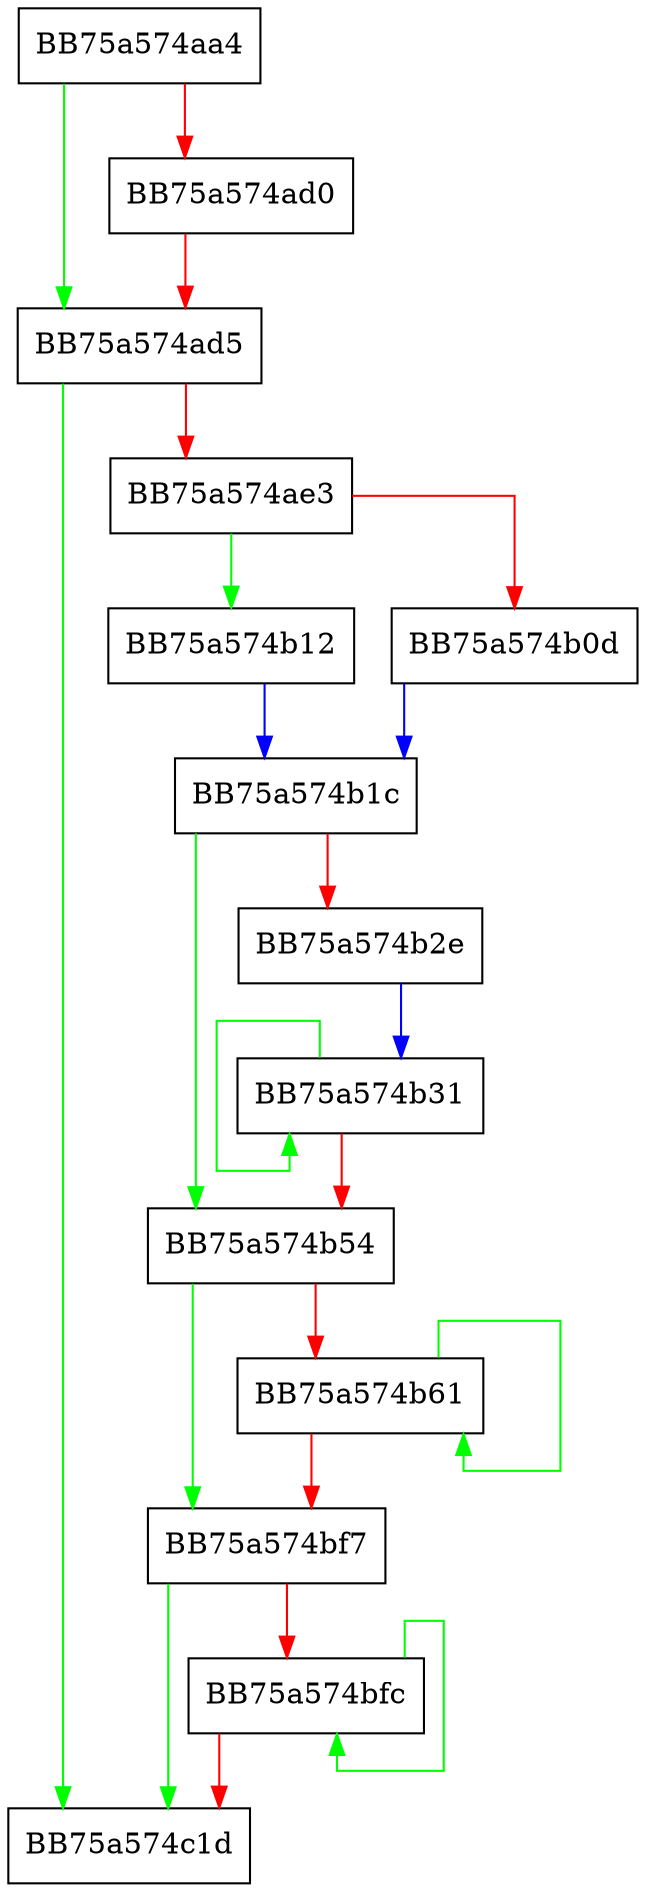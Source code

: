 digraph dex_kcrc_scan {
  node [shape="box"];
  graph [splines=ortho];
  BB75a574aa4 -> BB75a574ad5 [color="green"];
  BB75a574aa4 -> BB75a574ad0 [color="red"];
  BB75a574ad0 -> BB75a574ad5 [color="red"];
  BB75a574ad5 -> BB75a574c1d [color="green"];
  BB75a574ad5 -> BB75a574ae3 [color="red"];
  BB75a574ae3 -> BB75a574b12 [color="green"];
  BB75a574ae3 -> BB75a574b0d [color="red"];
  BB75a574b0d -> BB75a574b1c [color="blue"];
  BB75a574b12 -> BB75a574b1c [color="blue"];
  BB75a574b1c -> BB75a574b54 [color="green"];
  BB75a574b1c -> BB75a574b2e [color="red"];
  BB75a574b2e -> BB75a574b31 [color="blue"];
  BB75a574b31 -> BB75a574b31 [color="green"];
  BB75a574b31 -> BB75a574b54 [color="red"];
  BB75a574b54 -> BB75a574bf7 [color="green"];
  BB75a574b54 -> BB75a574b61 [color="red"];
  BB75a574b61 -> BB75a574b61 [color="green"];
  BB75a574b61 -> BB75a574bf7 [color="red"];
  BB75a574bf7 -> BB75a574c1d [color="green"];
  BB75a574bf7 -> BB75a574bfc [color="red"];
  BB75a574bfc -> BB75a574bfc [color="green"];
  BB75a574bfc -> BB75a574c1d [color="red"];
}